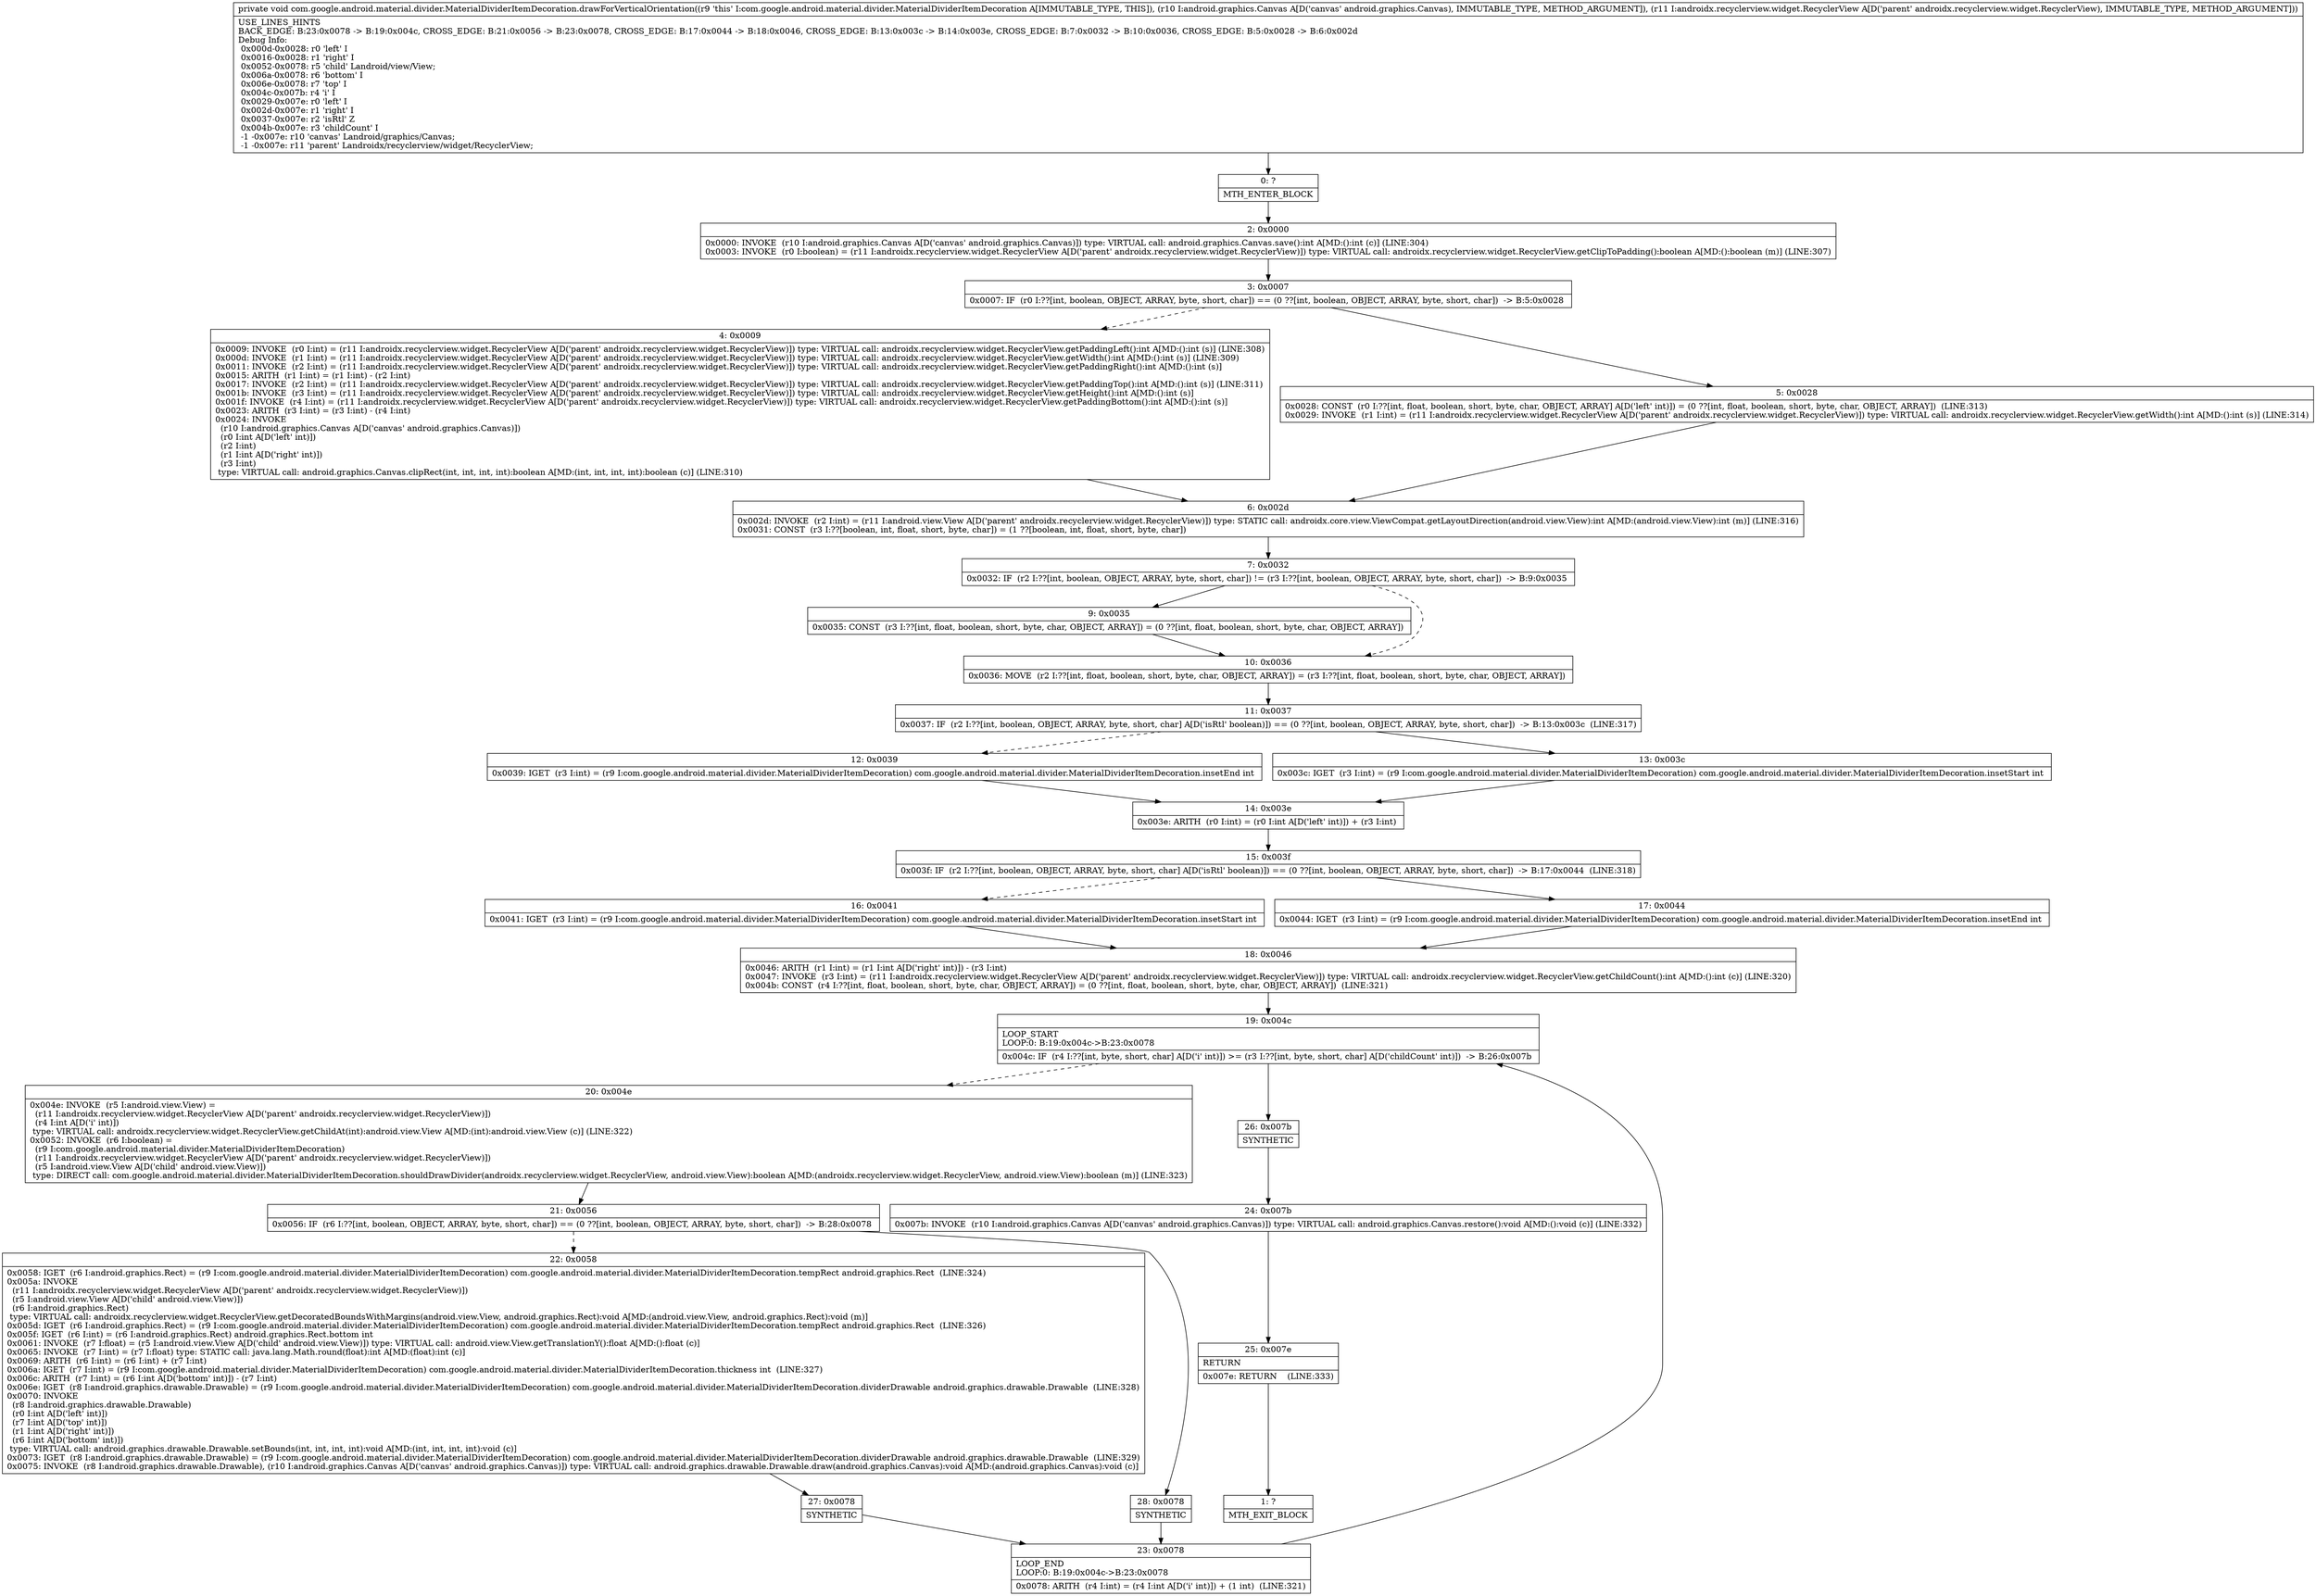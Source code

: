 digraph "CFG forcom.google.android.material.divider.MaterialDividerItemDecoration.drawForVerticalOrientation(Landroid\/graphics\/Canvas;Landroidx\/recyclerview\/widget\/RecyclerView;)V" {
Node_0 [shape=record,label="{0\:\ ?|MTH_ENTER_BLOCK\l}"];
Node_2 [shape=record,label="{2\:\ 0x0000|0x0000: INVOKE  (r10 I:android.graphics.Canvas A[D('canvas' android.graphics.Canvas)]) type: VIRTUAL call: android.graphics.Canvas.save():int A[MD:():int (c)] (LINE:304)\l0x0003: INVOKE  (r0 I:boolean) = (r11 I:androidx.recyclerview.widget.RecyclerView A[D('parent' androidx.recyclerview.widget.RecyclerView)]) type: VIRTUAL call: androidx.recyclerview.widget.RecyclerView.getClipToPadding():boolean A[MD:():boolean (m)] (LINE:307)\l}"];
Node_3 [shape=record,label="{3\:\ 0x0007|0x0007: IF  (r0 I:??[int, boolean, OBJECT, ARRAY, byte, short, char]) == (0 ??[int, boolean, OBJECT, ARRAY, byte, short, char])  \-\> B:5:0x0028 \l}"];
Node_4 [shape=record,label="{4\:\ 0x0009|0x0009: INVOKE  (r0 I:int) = (r11 I:androidx.recyclerview.widget.RecyclerView A[D('parent' androidx.recyclerview.widget.RecyclerView)]) type: VIRTUAL call: androidx.recyclerview.widget.RecyclerView.getPaddingLeft():int A[MD:():int (s)] (LINE:308)\l0x000d: INVOKE  (r1 I:int) = (r11 I:androidx.recyclerview.widget.RecyclerView A[D('parent' androidx.recyclerview.widget.RecyclerView)]) type: VIRTUAL call: androidx.recyclerview.widget.RecyclerView.getWidth():int A[MD:():int (s)] (LINE:309)\l0x0011: INVOKE  (r2 I:int) = (r11 I:androidx.recyclerview.widget.RecyclerView A[D('parent' androidx.recyclerview.widget.RecyclerView)]) type: VIRTUAL call: androidx.recyclerview.widget.RecyclerView.getPaddingRight():int A[MD:():int (s)]\l0x0015: ARITH  (r1 I:int) = (r1 I:int) \- (r2 I:int) \l0x0017: INVOKE  (r2 I:int) = (r11 I:androidx.recyclerview.widget.RecyclerView A[D('parent' androidx.recyclerview.widget.RecyclerView)]) type: VIRTUAL call: androidx.recyclerview.widget.RecyclerView.getPaddingTop():int A[MD:():int (s)] (LINE:311)\l0x001b: INVOKE  (r3 I:int) = (r11 I:androidx.recyclerview.widget.RecyclerView A[D('parent' androidx.recyclerview.widget.RecyclerView)]) type: VIRTUAL call: androidx.recyclerview.widget.RecyclerView.getHeight():int A[MD:():int (s)]\l0x001f: INVOKE  (r4 I:int) = (r11 I:androidx.recyclerview.widget.RecyclerView A[D('parent' androidx.recyclerview.widget.RecyclerView)]) type: VIRTUAL call: androidx.recyclerview.widget.RecyclerView.getPaddingBottom():int A[MD:():int (s)]\l0x0023: ARITH  (r3 I:int) = (r3 I:int) \- (r4 I:int) \l0x0024: INVOKE  \l  (r10 I:android.graphics.Canvas A[D('canvas' android.graphics.Canvas)])\l  (r0 I:int A[D('left' int)])\l  (r2 I:int)\l  (r1 I:int A[D('right' int)])\l  (r3 I:int)\l type: VIRTUAL call: android.graphics.Canvas.clipRect(int, int, int, int):boolean A[MD:(int, int, int, int):boolean (c)] (LINE:310)\l}"];
Node_6 [shape=record,label="{6\:\ 0x002d|0x002d: INVOKE  (r2 I:int) = (r11 I:android.view.View A[D('parent' androidx.recyclerview.widget.RecyclerView)]) type: STATIC call: androidx.core.view.ViewCompat.getLayoutDirection(android.view.View):int A[MD:(android.view.View):int (m)] (LINE:316)\l0x0031: CONST  (r3 I:??[boolean, int, float, short, byte, char]) = (1 ??[boolean, int, float, short, byte, char]) \l}"];
Node_7 [shape=record,label="{7\:\ 0x0032|0x0032: IF  (r2 I:??[int, boolean, OBJECT, ARRAY, byte, short, char]) != (r3 I:??[int, boolean, OBJECT, ARRAY, byte, short, char])  \-\> B:9:0x0035 \l}"];
Node_9 [shape=record,label="{9\:\ 0x0035|0x0035: CONST  (r3 I:??[int, float, boolean, short, byte, char, OBJECT, ARRAY]) = (0 ??[int, float, boolean, short, byte, char, OBJECT, ARRAY]) \l}"];
Node_10 [shape=record,label="{10\:\ 0x0036|0x0036: MOVE  (r2 I:??[int, float, boolean, short, byte, char, OBJECT, ARRAY]) = (r3 I:??[int, float, boolean, short, byte, char, OBJECT, ARRAY]) \l}"];
Node_11 [shape=record,label="{11\:\ 0x0037|0x0037: IF  (r2 I:??[int, boolean, OBJECT, ARRAY, byte, short, char] A[D('isRtl' boolean)]) == (0 ??[int, boolean, OBJECT, ARRAY, byte, short, char])  \-\> B:13:0x003c  (LINE:317)\l}"];
Node_12 [shape=record,label="{12\:\ 0x0039|0x0039: IGET  (r3 I:int) = (r9 I:com.google.android.material.divider.MaterialDividerItemDecoration) com.google.android.material.divider.MaterialDividerItemDecoration.insetEnd int \l}"];
Node_14 [shape=record,label="{14\:\ 0x003e|0x003e: ARITH  (r0 I:int) = (r0 I:int A[D('left' int)]) + (r3 I:int) \l}"];
Node_15 [shape=record,label="{15\:\ 0x003f|0x003f: IF  (r2 I:??[int, boolean, OBJECT, ARRAY, byte, short, char] A[D('isRtl' boolean)]) == (0 ??[int, boolean, OBJECT, ARRAY, byte, short, char])  \-\> B:17:0x0044  (LINE:318)\l}"];
Node_16 [shape=record,label="{16\:\ 0x0041|0x0041: IGET  (r3 I:int) = (r9 I:com.google.android.material.divider.MaterialDividerItemDecoration) com.google.android.material.divider.MaterialDividerItemDecoration.insetStart int \l}"];
Node_18 [shape=record,label="{18\:\ 0x0046|0x0046: ARITH  (r1 I:int) = (r1 I:int A[D('right' int)]) \- (r3 I:int) \l0x0047: INVOKE  (r3 I:int) = (r11 I:androidx.recyclerview.widget.RecyclerView A[D('parent' androidx.recyclerview.widget.RecyclerView)]) type: VIRTUAL call: androidx.recyclerview.widget.RecyclerView.getChildCount():int A[MD:():int (c)] (LINE:320)\l0x004b: CONST  (r4 I:??[int, float, boolean, short, byte, char, OBJECT, ARRAY]) = (0 ??[int, float, boolean, short, byte, char, OBJECT, ARRAY])  (LINE:321)\l}"];
Node_19 [shape=record,label="{19\:\ 0x004c|LOOP_START\lLOOP:0: B:19:0x004c\-\>B:23:0x0078\l|0x004c: IF  (r4 I:??[int, byte, short, char] A[D('i' int)]) \>= (r3 I:??[int, byte, short, char] A[D('childCount' int)])  \-\> B:26:0x007b \l}"];
Node_20 [shape=record,label="{20\:\ 0x004e|0x004e: INVOKE  (r5 I:android.view.View) = \l  (r11 I:androidx.recyclerview.widget.RecyclerView A[D('parent' androidx.recyclerview.widget.RecyclerView)])\l  (r4 I:int A[D('i' int)])\l type: VIRTUAL call: androidx.recyclerview.widget.RecyclerView.getChildAt(int):android.view.View A[MD:(int):android.view.View (c)] (LINE:322)\l0x0052: INVOKE  (r6 I:boolean) = \l  (r9 I:com.google.android.material.divider.MaterialDividerItemDecoration)\l  (r11 I:androidx.recyclerview.widget.RecyclerView A[D('parent' androidx.recyclerview.widget.RecyclerView)])\l  (r5 I:android.view.View A[D('child' android.view.View)])\l type: DIRECT call: com.google.android.material.divider.MaterialDividerItemDecoration.shouldDrawDivider(androidx.recyclerview.widget.RecyclerView, android.view.View):boolean A[MD:(androidx.recyclerview.widget.RecyclerView, android.view.View):boolean (m)] (LINE:323)\l}"];
Node_21 [shape=record,label="{21\:\ 0x0056|0x0056: IF  (r6 I:??[int, boolean, OBJECT, ARRAY, byte, short, char]) == (0 ??[int, boolean, OBJECT, ARRAY, byte, short, char])  \-\> B:28:0x0078 \l}"];
Node_22 [shape=record,label="{22\:\ 0x0058|0x0058: IGET  (r6 I:android.graphics.Rect) = (r9 I:com.google.android.material.divider.MaterialDividerItemDecoration) com.google.android.material.divider.MaterialDividerItemDecoration.tempRect android.graphics.Rect  (LINE:324)\l0x005a: INVOKE  \l  (r11 I:androidx.recyclerview.widget.RecyclerView A[D('parent' androidx.recyclerview.widget.RecyclerView)])\l  (r5 I:android.view.View A[D('child' android.view.View)])\l  (r6 I:android.graphics.Rect)\l type: VIRTUAL call: androidx.recyclerview.widget.RecyclerView.getDecoratedBoundsWithMargins(android.view.View, android.graphics.Rect):void A[MD:(android.view.View, android.graphics.Rect):void (m)]\l0x005d: IGET  (r6 I:android.graphics.Rect) = (r9 I:com.google.android.material.divider.MaterialDividerItemDecoration) com.google.android.material.divider.MaterialDividerItemDecoration.tempRect android.graphics.Rect  (LINE:326)\l0x005f: IGET  (r6 I:int) = (r6 I:android.graphics.Rect) android.graphics.Rect.bottom int \l0x0061: INVOKE  (r7 I:float) = (r5 I:android.view.View A[D('child' android.view.View)]) type: VIRTUAL call: android.view.View.getTranslationY():float A[MD:():float (c)]\l0x0065: INVOKE  (r7 I:int) = (r7 I:float) type: STATIC call: java.lang.Math.round(float):int A[MD:(float):int (c)]\l0x0069: ARITH  (r6 I:int) = (r6 I:int) + (r7 I:int) \l0x006a: IGET  (r7 I:int) = (r9 I:com.google.android.material.divider.MaterialDividerItemDecoration) com.google.android.material.divider.MaterialDividerItemDecoration.thickness int  (LINE:327)\l0x006c: ARITH  (r7 I:int) = (r6 I:int A[D('bottom' int)]) \- (r7 I:int) \l0x006e: IGET  (r8 I:android.graphics.drawable.Drawable) = (r9 I:com.google.android.material.divider.MaterialDividerItemDecoration) com.google.android.material.divider.MaterialDividerItemDecoration.dividerDrawable android.graphics.drawable.Drawable  (LINE:328)\l0x0070: INVOKE  \l  (r8 I:android.graphics.drawable.Drawable)\l  (r0 I:int A[D('left' int)])\l  (r7 I:int A[D('top' int)])\l  (r1 I:int A[D('right' int)])\l  (r6 I:int A[D('bottom' int)])\l type: VIRTUAL call: android.graphics.drawable.Drawable.setBounds(int, int, int, int):void A[MD:(int, int, int, int):void (c)]\l0x0073: IGET  (r8 I:android.graphics.drawable.Drawable) = (r9 I:com.google.android.material.divider.MaterialDividerItemDecoration) com.google.android.material.divider.MaterialDividerItemDecoration.dividerDrawable android.graphics.drawable.Drawable  (LINE:329)\l0x0075: INVOKE  (r8 I:android.graphics.drawable.Drawable), (r10 I:android.graphics.Canvas A[D('canvas' android.graphics.Canvas)]) type: VIRTUAL call: android.graphics.drawable.Drawable.draw(android.graphics.Canvas):void A[MD:(android.graphics.Canvas):void (c)]\l}"];
Node_27 [shape=record,label="{27\:\ 0x0078|SYNTHETIC\l}"];
Node_23 [shape=record,label="{23\:\ 0x0078|LOOP_END\lLOOP:0: B:19:0x004c\-\>B:23:0x0078\l|0x0078: ARITH  (r4 I:int) = (r4 I:int A[D('i' int)]) + (1 int)  (LINE:321)\l}"];
Node_28 [shape=record,label="{28\:\ 0x0078|SYNTHETIC\l}"];
Node_26 [shape=record,label="{26\:\ 0x007b|SYNTHETIC\l}"];
Node_24 [shape=record,label="{24\:\ 0x007b|0x007b: INVOKE  (r10 I:android.graphics.Canvas A[D('canvas' android.graphics.Canvas)]) type: VIRTUAL call: android.graphics.Canvas.restore():void A[MD:():void (c)] (LINE:332)\l}"];
Node_25 [shape=record,label="{25\:\ 0x007e|RETURN\l|0x007e: RETURN    (LINE:333)\l}"];
Node_1 [shape=record,label="{1\:\ ?|MTH_EXIT_BLOCK\l}"];
Node_17 [shape=record,label="{17\:\ 0x0044|0x0044: IGET  (r3 I:int) = (r9 I:com.google.android.material.divider.MaterialDividerItemDecoration) com.google.android.material.divider.MaterialDividerItemDecoration.insetEnd int \l}"];
Node_13 [shape=record,label="{13\:\ 0x003c|0x003c: IGET  (r3 I:int) = (r9 I:com.google.android.material.divider.MaterialDividerItemDecoration) com.google.android.material.divider.MaterialDividerItemDecoration.insetStart int \l}"];
Node_5 [shape=record,label="{5\:\ 0x0028|0x0028: CONST  (r0 I:??[int, float, boolean, short, byte, char, OBJECT, ARRAY] A[D('left' int)]) = (0 ??[int, float, boolean, short, byte, char, OBJECT, ARRAY])  (LINE:313)\l0x0029: INVOKE  (r1 I:int) = (r11 I:androidx.recyclerview.widget.RecyclerView A[D('parent' androidx.recyclerview.widget.RecyclerView)]) type: VIRTUAL call: androidx.recyclerview.widget.RecyclerView.getWidth():int A[MD:():int (s)] (LINE:314)\l}"];
MethodNode[shape=record,label="{private void com.google.android.material.divider.MaterialDividerItemDecoration.drawForVerticalOrientation((r9 'this' I:com.google.android.material.divider.MaterialDividerItemDecoration A[IMMUTABLE_TYPE, THIS]), (r10 I:android.graphics.Canvas A[D('canvas' android.graphics.Canvas), IMMUTABLE_TYPE, METHOD_ARGUMENT]), (r11 I:androidx.recyclerview.widget.RecyclerView A[D('parent' androidx.recyclerview.widget.RecyclerView), IMMUTABLE_TYPE, METHOD_ARGUMENT]))  | USE_LINES_HINTS\lBACK_EDGE: B:23:0x0078 \-\> B:19:0x004c, CROSS_EDGE: B:21:0x0056 \-\> B:23:0x0078, CROSS_EDGE: B:17:0x0044 \-\> B:18:0x0046, CROSS_EDGE: B:13:0x003c \-\> B:14:0x003e, CROSS_EDGE: B:7:0x0032 \-\> B:10:0x0036, CROSS_EDGE: B:5:0x0028 \-\> B:6:0x002d\lDebug Info:\l  0x000d\-0x0028: r0 'left' I\l  0x0016\-0x0028: r1 'right' I\l  0x0052\-0x0078: r5 'child' Landroid\/view\/View;\l  0x006a\-0x0078: r6 'bottom' I\l  0x006e\-0x0078: r7 'top' I\l  0x004c\-0x007b: r4 'i' I\l  0x0029\-0x007e: r0 'left' I\l  0x002d\-0x007e: r1 'right' I\l  0x0037\-0x007e: r2 'isRtl' Z\l  0x004b\-0x007e: r3 'childCount' I\l  \-1 \-0x007e: r10 'canvas' Landroid\/graphics\/Canvas;\l  \-1 \-0x007e: r11 'parent' Landroidx\/recyclerview\/widget\/RecyclerView;\l}"];
MethodNode -> Node_0;Node_0 -> Node_2;
Node_2 -> Node_3;
Node_3 -> Node_4[style=dashed];
Node_3 -> Node_5;
Node_4 -> Node_6;
Node_6 -> Node_7;
Node_7 -> Node_9;
Node_7 -> Node_10[style=dashed];
Node_9 -> Node_10;
Node_10 -> Node_11;
Node_11 -> Node_12[style=dashed];
Node_11 -> Node_13;
Node_12 -> Node_14;
Node_14 -> Node_15;
Node_15 -> Node_16[style=dashed];
Node_15 -> Node_17;
Node_16 -> Node_18;
Node_18 -> Node_19;
Node_19 -> Node_20[style=dashed];
Node_19 -> Node_26;
Node_20 -> Node_21;
Node_21 -> Node_22[style=dashed];
Node_21 -> Node_28;
Node_22 -> Node_27;
Node_27 -> Node_23;
Node_23 -> Node_19;
Node_28 -> Node_23;
Node_26 -> Node_24;
Node_24 -> Node_25;
Node_25 -> Node_1;
Node_17 -> Node_18;
Node_13 -> Node_14;
Node_5 -> Node_6;
}

